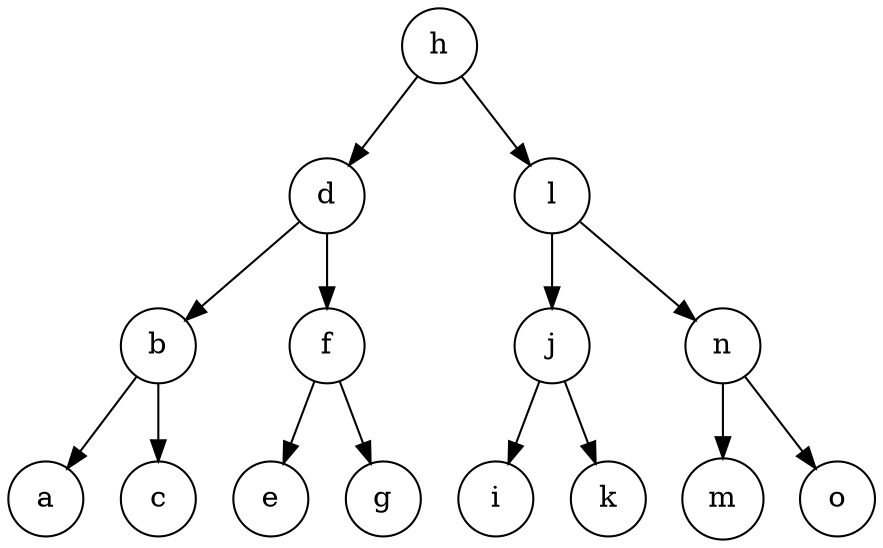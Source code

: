 digraph "Test dotise " {
node [shape=circle]
a [color=black, fontcolor=black]
b [color=black, fontcolor=black]
c [color=black, fontcolor=black]
d [color=black, fontcolor=black]
e [color=black, fontcolor=black]
f [color=black, fontcolor=black]
g [color=black, fontcolor=black]
h [color=black, fontcolor=black]
i [color=black, fontcolor=black]
j [color=black, fontcolor=black]
k [color=black, fontcolor=black]
l [color=black, fontcolor=black]
m [color=black, fontcolor=black]
n [color=black, fontcolor=black]
o [color=black, fontcolor=black]
h -> d
h -> l
d -> b
d -> f
b -> a
b -> c
f -> e
f -> g
l -> j
l -> n
j -> i
j -> k
n -> m
n -> o
}
